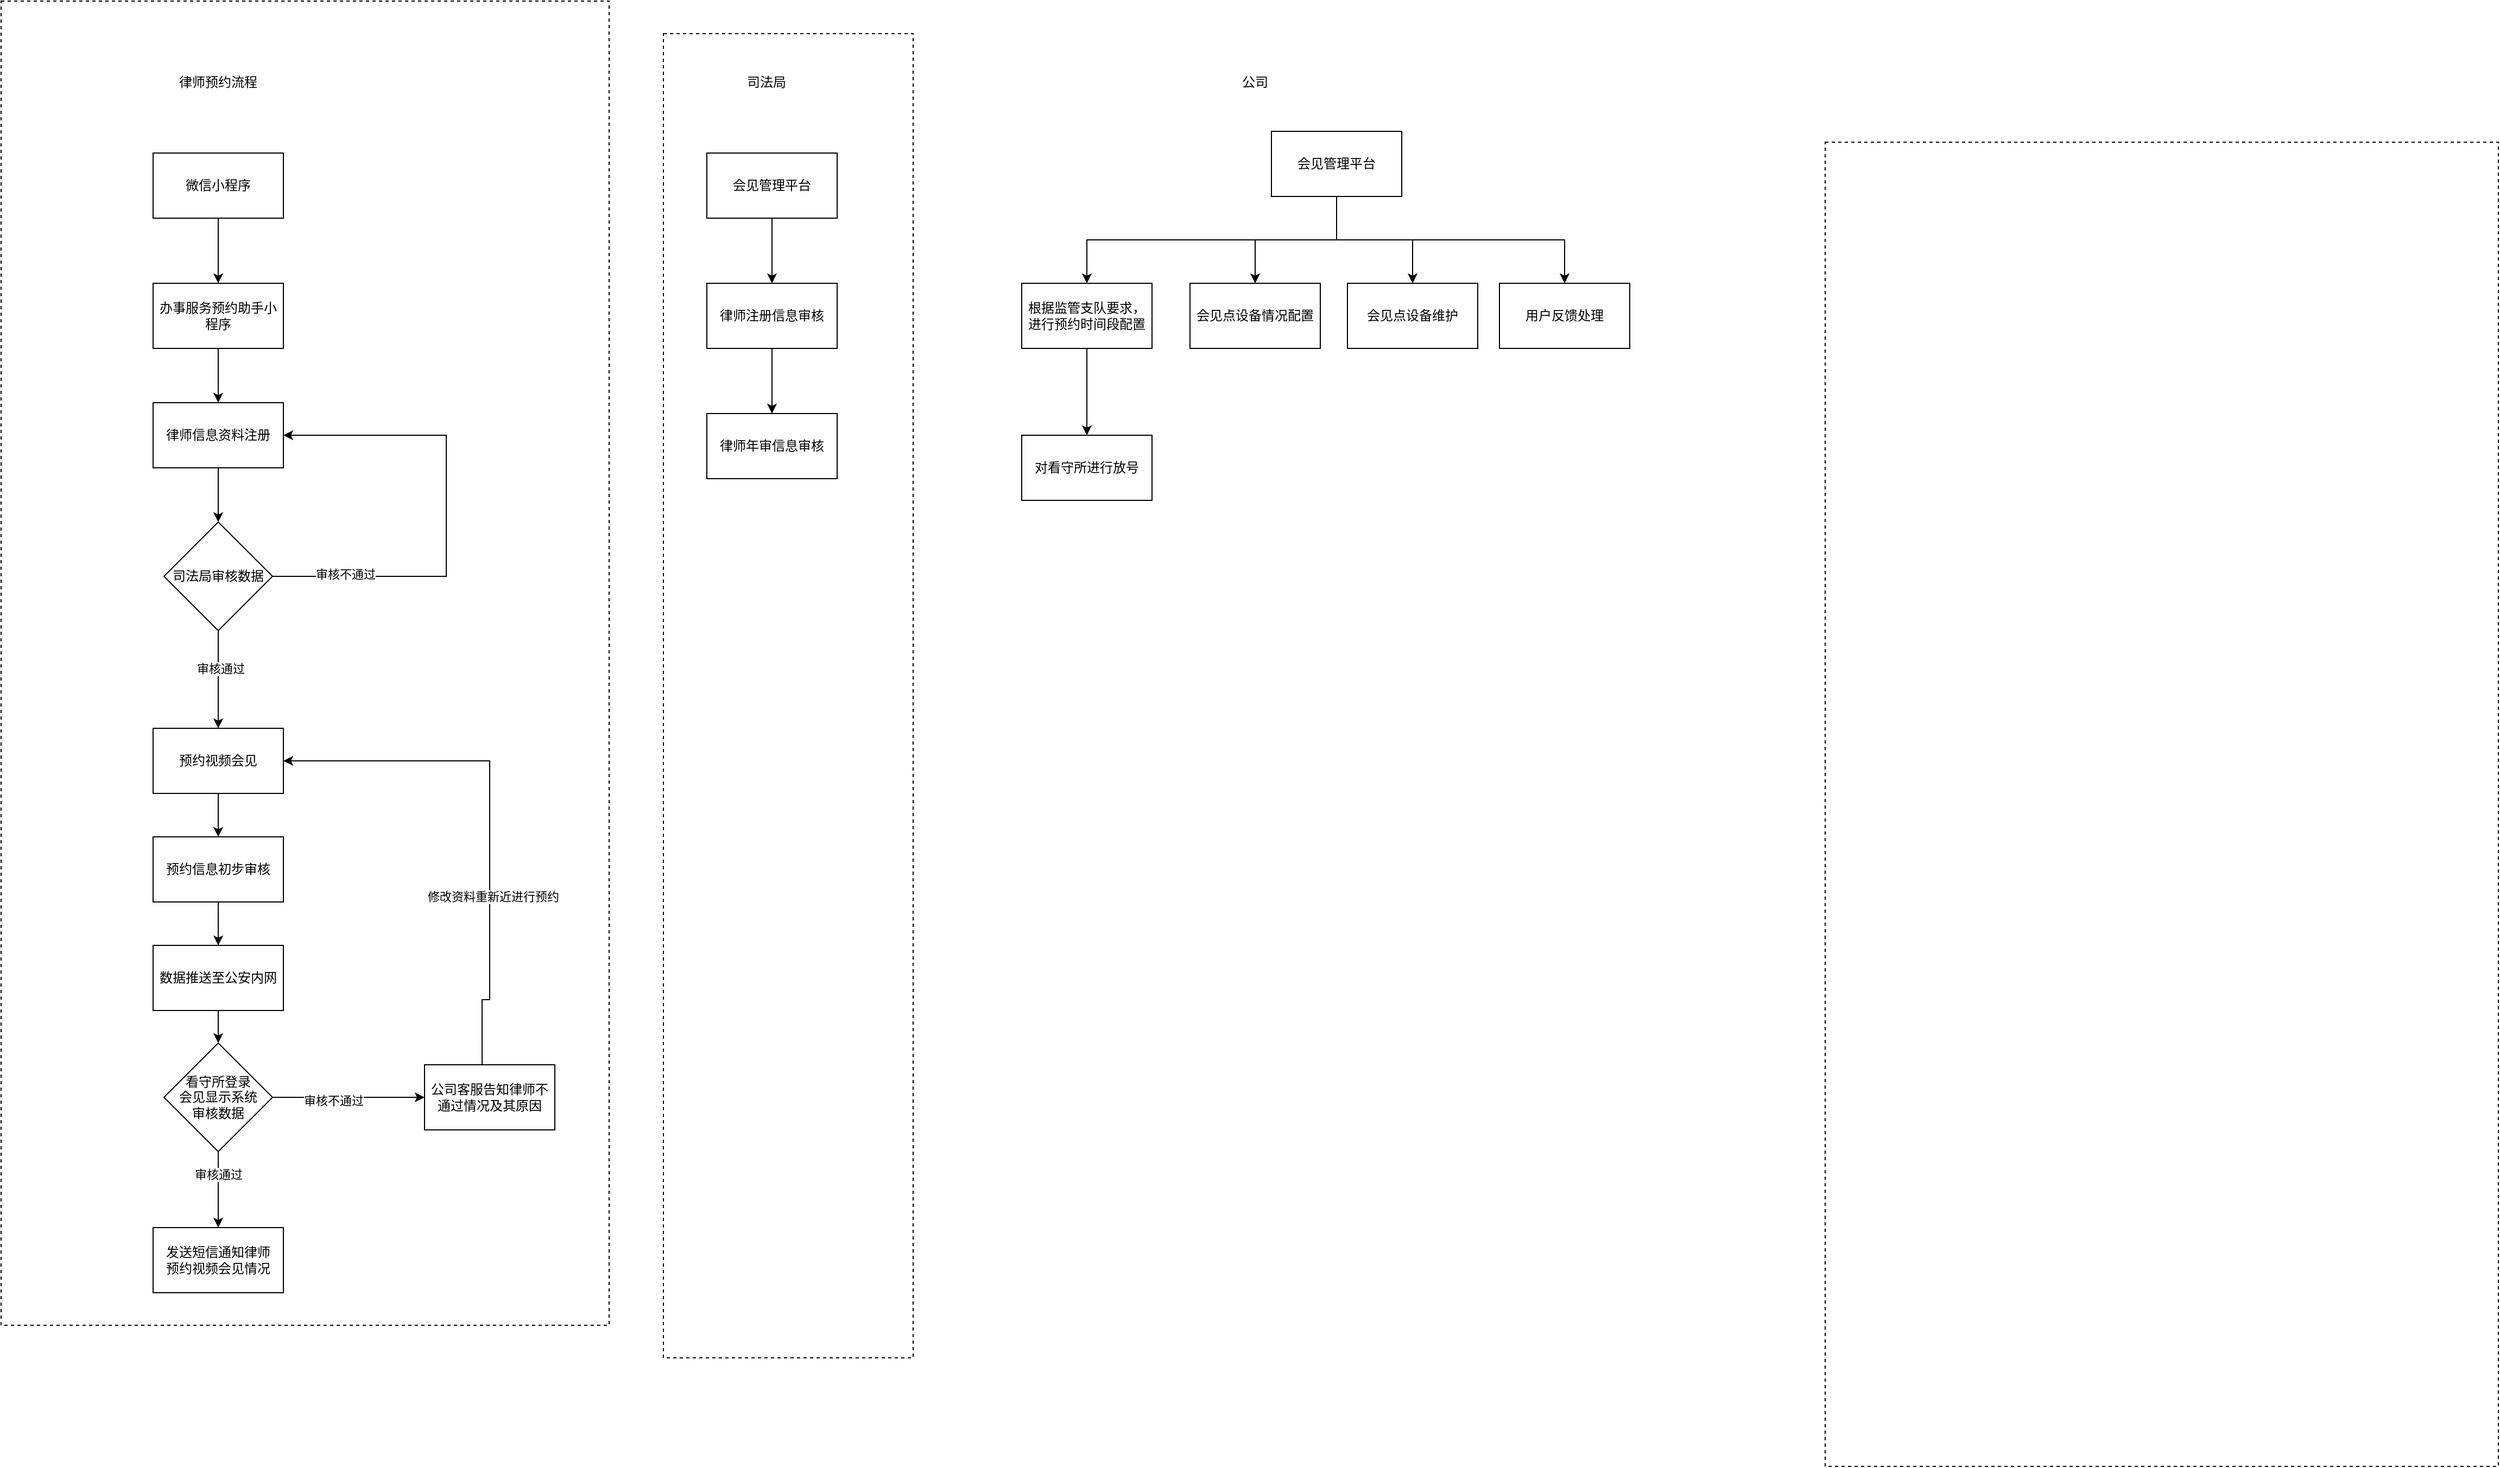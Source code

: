 <mxfile version="26.2.10">
  <diagram id="C5RBs43oDa-KdzZeNtuy" name="Page-1">
    <mxGraphModel dx="2612" dy="2108" grid="1" gridSize="10" guides="1" tooltips="1" connect="1" arrows="1" fold="1" page="1" pageScale="1" pageWidth="827" pageHeight="1169" math="0" shadow="0">
      <root>
        <mxCell id="WIyWlLk6GJQsqaUBKTNV-0" />
        <mxCell id="WIyWlLk6GJQsqaUBKTNV-1" parent="WIyWlLk6GJQsqaUBKTNV-0" />
        <mxCell id="S2FNDMp0x8_p2Qf94cD2-57" value="" style="rounded=0;whiteSpace=wrap;html=1;dashed=1;" vertex="1" parent="WIyWlLk6GJQsqaUBKTNV-1">
          <mxGeometry x="1600" y="20" width="620" height="1220" as="geometry" />
        </mxCell>
        <mxCell id="S2FNDMp0x8_p2Qf94cD2-55" value="" style="rounded=0;whiteSpace=wrap;html=1;dashed=1;" vertex="1" parent="WIyWlLk6GJQsqaUBKTNV-1">
          <mxGeometry x="530" y="-80" width="230" height="1220" as="geometry" />
        </mxCell>
        <mxCell id="S2FNDMp0x8_p2Qf94cD2-41" value="" style="rounded=0;whiteSpace=wrap;html=1;dashed=1;" vertex="1" parent="WIyWlLk6GJQsqaUBKTNV-1">
          <mxGeometry x="-80" y="-110" width="560" height="1220" as="geometry" />
        </mxCell>
        <mxCell id="S2FNDMp0x8_p2Qf94cD2-7" style="edgeStyle=orthogonalEdgeStyle;rounded=0;orthogonalLoop=1;jettySize=auto;html=1;exitX=0.5;exitY=1;exitDx=0;exitDy=0;entryX=0.5;entryY=0;entryDx=0;entryDy=0;" edge="1" parent="WIyWlLk6GJQsqaUBKTNV-1" source="S2FNDMp0x8_p2Qf94cD2-0" target="S2FNDMp0x8_p2Qf94cD2-6">
          <mxGeometry relative="1" as="geometry" />
        </mxCell>
        <mxCell id="S2FNDMp0x8_p2Qf94cD2-0" value="办事服务预约助手小程序" style="rounded=0;whiteSpace=wrap;html=1;" vertex="1" parent="WIyWlLk6GJQsqaUBKTNV-1">
          <mxGeometry x="60" y="150" width="120" height="60" as="geometry" />
        </mxCell>
        <mxCell id="S2FNDMp0x8_p2Qf94cD2-3" style="edgeStyle=orthogonalEdgeStyle;rounded=0;orthogonalLoop=1;jettySize=auto;html=1;" edge="1" parent="WIyWlLk6GJQsqaUBKTNV-1" source="S2FNDMp0x8_p2Qf94cD2-2" target="S2FNDMp0x8_p2Qf94cD2-0">
          <mxGeometry relative="1" as="geometry" />
        </mxCell>
        <mxCell id="S2FNDMp0x8_p2Qf94cD2-2" value="微信小程序" style="rounded=0;whiteSpace=wrap;html=1;" vertex="1" parent="WIyWlLk6GJQsqaUBKTNV-1">
          <mxGeometry x="60" y="30" width="120" height="60" as="geometry" />
        </mxCell>
        <mxCell id="S2FNDMp0x8_p2Qf94cD2-9" style="edgeStyle=orthogonalEdgeStyle;rounded=0;orthogonalLoop=1;jettySize=auto;html=1;exitX=0.5;exitY=1;exitDx=0;exitDy=0;" edge="1" parent="WIyWlLk6GJQsqaUBKTNV-1" source="S2FNDMp0x8_p2Qf94cD2-6">
          <mxGeometry relative="1" as="geometry">
            <mxPoint x="120" y="370" as="targetPoint" />
          </mxGeometry>
        </mxCell>
        <mxCell id="S2FNDMp0x8_p2Qf94cD2-6" value="律师信息资料注册" style="rounded=0;whiteSpace=wrap;html=1;" vertex="1" parent="WIyWlLk6GJQsqaUBKTNV-1">
          <mxGeometry x="60" y="260" width="120" height="60" as="geometry" />
        </mxCell>
        <mxCell id="S2FNDMp0x8_p2Qf94cD2-18" style="edgeStyle=orthogonalEdgeStyle;rounded=0;orthogonalLoop=1;jettySize=auto;html=1;exitX=0.5;exitY=1;exitDx=0;exitDy=0;entryX=0.5;entryY=0;entryDx=0;entryDy=0;" edge="1" parent="WIyWlLk6GJQsqaUBKTNV-1" source="S2FNDMp0x8_p2Qf94cD2-14" target="S2FNDMp0x8_p2Qf94cD2-16">
          <mxGeometry relative="1" as="geometry" />
        </mxCell>
        <mxCell id="S2FNDMp0x8_p2Qf94cD2-19" value="审核通过" style="edgeLabel;html=1;align=center;verticalAlign=middle;resizable=0;points=[];" vertex="1" connectable="0" parent="S2FNDMp0x8_p2Qf94cD2-18">
          <mxGeometry x="-0.233" y="2" relative="1" as="geometry">
            <mxPoint as="offset" />
          </mxGeometry>
        </mxCell>
        <mxCell id="S2FNDMp0x8_p2Qf94cD2-20" style="edgeStyle=orthogonalEdgeStyle;rounded=0;orthogonalLoop=1;jettySize=auto;html=1;entryX=1;entryY=0.5;entryDx=0;entryDy=0;" edge="1" parent="WIyWlLk6GJQsqaUBKTNV-1" source="S2FNDMp0x8_p2Qf94cD2-14" target="S2FNDMp0x8_p2Qf94cD2-6">
          <mxGeometry relative="1" as="geometry">
            <Array as="points">
              <mxPoint x="330" y="420" />
              <mxPoint x="330" y="290" />
            </Array>
          </mxGeometry>
        </mxCell>
        <mxCell id="S2FNDMp0x8_p2Qf94cD2-21" value="审核不通过" style="edgeLabel;html=1;align=center;verticalAlign=middle;resizable=0;points=[];" vertex="1" connectable="0" parent="S2FNDMp0x8_p2Qf94cD2-20">
          <mxGeometry x="-0.696" y="2" relative="1" as="geometry">
            <mxPoint as="offset" />
          </mxGeometry>
        </mxCell>
        <mxCell id="S2FNDMp0x8_p2Qf94cD2-14" value="司法局审核数据" style="rhombus;whiteSpace=wrap;html=1;" vertex="1" parent="WIyWlLk6GJQsqaUBKTNV-1">
          <mxGeometry x="70" y="370" width="100" height="100" as="geometry" />
        </mxCell>
        <mxCell id="S2FNDMp0x8_p2Qf94cD2-66" value="" style="edgeStyle=orthogonalEdgeStyle;rounded=0;orthogonalLoop=1;jettySize=auto;html=1;" edge="1" parent="WIyWlLk6GJQsqaUBKTNV-1" source="S2FNDMp0x8_p2Qf94cD2-16" target="S2FNDMp0x8_p2Qf94cD2-65">
          <mxGeometry relative="1" as="geometry" />
        </mxCell>
        <mxCell id="S2FNDMp0x8_p2Qf94cD2-16" value="预约视频会见" style="rounded=0;whiteSpace=wrap;html=1;" vertex="1" parent="WIyWlLk6GJQsqaUBKTNV-1">
          <mxGeometry x="60" y="560" width="120" height="60" as="geometry" />
        </mxCell>
        <mxCell id="S2FNDMp0x8_p2Qf94cD2-27" style="edgeStyle=orthogonalEdgeStyle;rounded=0;orthogonalLoop=1;jettySize=auto;html=1;exitX=0.5;exitY=1;exitDx=0;exitDy=0;entryX=0.5;entryY=0;entryDx=0;entryDy=0;" edge="1" parent="WIyWlLk6GJQsqaUBKTNV-1" source="S2FNDMp0x8_p2Qf94cD2-25" target="S2FNDMp0x8_p2Qf94cD2-26">
          <mxGeometry relative="1" as="geometry" />
        </mxCell>
        <mxCell id="S2FNDMp0x8_p2Qf94cD2-25" value="数据推送至公安内网" style="rounded=0;whiteSpace=wrap;html=1;" vertex="1" parent="WIyWlLk6GJQsqaUBKTNV-1">
          <mxGeometry x="60" y="760" width="120" height="60" as="geometry" />
        </mxCell>
        <mxCell id="S2FNDMp0x8_p2Qf94cD2-30" style="edgeStyle=orthogonalEdgeStyle;rounded=0;orthogonalLoop=1;jettySize=auto;html=1;exitX=0.5;exitY=1;exitDx=0;exitDy=0;entryX=0.5;entryY=0;entryDx=0;entryDy=0;" edge="1" parent="WIyWlLk6GJQsqaUBKTNV-1" source="S2FNDMp0x8_p2Qf94cD2-26" target="S2FNDMp0x8_p2Qf94cD2-29">
          <mxGeometry relative="1" as="geometry">
            <Array as="points">
              <mxPoint x="120" y="930" />
              <mxPoint x="120" y="930" />
            </Array>
          </mxGeometry>
        </mxCell>
        <mxCell id="S2FNDMp0x8_p2Qf94cD2-31" value="审核通过" style="edgeLabel;html=1;align=center;verticalAlign=middle;resizable=0;points=[];" vertex="1" connectable="0" parent="S2FNDMp0x8_p2Qf94cD2-30">
          <mxGeometry x="-0.4" y="1" relative="1" as="geometry">
            <mxPoint x="-1" y="28" as="offset" />
          </mxGeometry>
        </mxCell>
        <mxCell id="S2FNDMp0x8_p2Qf94cD2-32" style="edgeStyle=orthogonalEdgeStyle;rounded=0;orthogonalLoop=1;jettySize=auto;html=1;exitX=1;exitY=0.5;exitDx=0;exitDy=0;entryX=0;entryY=0.5;entryDx=0;entryDy=0;" edge="1" parent="WIyWlLk6GJQsqaUBKTNV-1" source="S2FNDMp0x8_p2Qf94cD2-26" target="S2FNDMp0x8_p2Qf94cD2-36">
          <mxGeometry relative="1" as="geometry">
            <mxPoint x="480" y="840" as="targetPoint" />
            <Array as="points">
              <mxPoint x="260" y="900" />
              <mxPoint x="260" y="900" />
            </Array>
          </mxGeometry>
        </mxCell>
        <mxCell id="S2FNDMp0x8_p2Qf94cD2-33" value="审核不通过" style="edgeLabel;html=1;align=center;verticalAlign=middle;resizable=0;points=[];" vertex="1" connectable="0" parent="S2FNDMp0x8_p2Qf94cD2-32">
          <mxGeometry x="-0.204" y="-3" relative="1" as="geometry">
            <mxPoint as="offset" />
          </mxGeometry>
        </mxCell>
        <mxCell id="S2FNDMp0x8_p2Qf94cD2-26" value="看守所登录&lt;div&gt;会见显示系统&lt;/div&gt;&lt;div&gt;审核数据&lt;/div&gt;" style="rhombus;whiteSpace=wrap;html=1;" vertex="1" parent="WIyWlLk6GJQsqaUBKTNV-1">
          <mxGeometry x="70" y="850" width="100" height="100" as="geometry" />
        </mxCell>
        <mxCell id="S2FNDMp0x8_p2Qf94cD2-29" value="发送短信通知律师&lt;div&gt;预约视频会见情况&lt;/div&gt;" style="rounded=0;whiteSpace=wrap;html=1;" vertex="1" parent="WIyWlLk6GJQsqaUBKTNV-1">
          <mxGeometry x="60" y="1020" width="120" height="60" as="geometry" />
        </mxCell>
        <mxCell id="S2FNDMp0x8_p2Qf94cD2-37" style="edgeStyle=orthogonalEdgeStyle;rounded=0;orthogonalLoop=1;jettySize=auto;html=1;entryX=1;entryY=0.5;entryDx=0;entryDy=0;exitX=0.442;exitY=0.033;exitDx=0;exitDy=0;exitPerimeter=0;" edge="1" parent="WIyWlLk6GJQsqaUBKTNV-1" source="S2FNDMp0x8_p2Qf94cD2-36" target="S2FNDMp0x8_p2Qf94cD2-16">
          <mxGeometry relative="1" as="geometry">
            <mxPoint x="470" y="810" as="sourcePoint" />
            <mxPoint x="270" y="575" as="targetPoint" />
            <Array as="points">
              <mxPoint x="363" y="810" />
              <mxPoint x="370" y="810" />
              <mxPoint x="370" y="590" />
            </Array>
          </mxGeometry>
        </mxCell>
        <mxCell id="S2FNDMp0x8_p2Qf94cD2-38" value="修改资料重新近进行预约" style="edgeLabel;html=1;align=center;verticalAlign=middle;resizable=0;points=[];" vertex="1" connectable="0" parent="S2FNDMp0x8_p2Qf94cD2-37">
          <mxGeometry x="-0.315" y="-3" relative="1" as="geometry">
            <mxPoint as="offset" />
          </mxGeometry>
        </mxCell>
        <mxCell id="S2FNDMp0x8_p2Qf94cD2-36" value="公司客服告知律师不通过情况及其原因" style="rounded=0;whiteSpace=wrap;html=1;" vertex="1" parent="WIyWlLk6GJQsqaUBKTNV-1">
          <mxGeometry x="310" y="870" width="120" height="60" as="geometry" />
        </mxCell>
        <mxCell id="S2FNDMp0x8_p2Qf94cD2-42" value="律师预约流程" style="text;html=1;align=center;verticalAlign=middle;whiteSpace=wrap;rounded=0;" vertex="1" parent="WIyWlLk6GJQsqaUBKTNV-1">
          <mxGeometry x="65" y="-50" width="110" height="30" as="geometry" />
        </mxCell>
        <mxCell id="S2FNDMp0x8_p2Qf94cD2-45" style="edgeStyle=orthogonalEdgeStyle;rounded=0;orthogonalLoop=1;jettySize=auto;html=1;entryX=0.5;entryY=0;entryDx=0;entryDy=0;" edge="1" parent="WIyWlLk6GJQsqaUBKTNV-1" source="S2FNDMp0x8_p2Qf94cD2-43" target="S2FNDMp0x8_p2Qf94cD2-44">
          <mxGeometry relative="1" as="geometry" />
        </mxCell>
        <mxCell id="S2FNDMp0x8_p2Qf94cD2-43" value="会见管理平台" style="rounded=0;whiteSpace=wrap;html=1;" vertex="1" parent="WIyWlLk6GJQsqaUBKTNV-1">
          <mxGeometry x="570" y="30" width="120" height="60" as="geometry" />
        </mxCell>
        <mxCell id="S2FNDMp0x8_p2Qf94cD2-47" style="edgeStyle=orthogonalEdgeStyle;rounded=0;orthogonalLoop=1;jettySize=auto;html=1;exitX=0.5;exitY=1;exitDx=0;exitDy=0;" edge="1" parent="WIyWlLk6GJQsqaUBKTNV-1" source="S2FNDMp0x8_p2Qf94cD2-44" target="S2FNDMp0x8_p2Qf94cD2-46">
          <mxGeometry relative="1" as="geometry" />
        </mxCell>
        <mxCell id="S2FNDMp0x8_p2Qf94cD2-44" value="律师注册信息审核" style="rounded=0;whiteSpace=wrap;html=1;" vertex="1" parent="WIyWlLk6GJQsqaUBKTNV-1">
          <mxGeometry x="570" y="150" width="120" height="60" as="geometry" />
        </mxCell>
        <mxCell id="S2FNDMp0x8_p2Qf94cD2-46" value="律师年审信息审核" style="rounded=0;whiteSpace=wrap;html=1;" vertex="1" parent="WIyWlLk6GJQsqaUBKTNV-1">
          <mxGeometry x="570" y="270" width="120" height="60" as="geometry" />
        </mxCell>
        <mxCell id="S2FNDMp0x8_p2Qf94cD2-48" value="司法局" style="text;html=1;align=center;verticalAlign=middle;whiteSpace=wrap;rounded=0;" vertex="1" parent="WIyWlLk6GJQsqaUBKTNV-1">
          <mxGeometry x="570" y="-50" width="110" height="30" as="geometry" />
        </mxCell>
        <mxCell id="S2FNDMp0x8_p2Qf94cD2-73" value="" style="edgeStyle=orthogonalEdgeStyle;rounded=0;orthogonalLoop=1;jettySize=auto;html=1;" edge="1" parent="WIyWlLk6GJQsqaUBKTNV-1" source="S2FNDMp0x8_p2Qf94cD2-49" target="S2FNDMp0x8_p2Qf94cD2-62">
          <mxGeometry relative="1" as="geometry" />
        </mxCell>
        <mxCell id="S2FNDMp0x8_p2Qf94cD2-77" style="edgeStyle=orthogonalEdgeStyle;rounded=0;orthogonalLoop=1;jettySize=auto;html=1;" edge="1" parent="WIyWlLk6GJQsqaUBKTNV-1" source="S2FNDMp0x8_p2Qf94cD2-49" target="S2FNDMp0x8_p2Qf94cD2-69">
          <mxGeometry relative="1" as="geometry" />
        </mxCell>
        <mxCell id="S2FNDMp0x8_p2Qf94cD2-78" style="edgeStyle=orthogonalEdgeStyle;rounded=0;orthogonalLoop=1;jettySize=auto;html=1;exitX=0.5;exitY=1;exitDx=0;exitDy=0;" edge="1" parent="WIyWlLk6GJQsqaUBKTNV-1" source="S2FNDMp0x8_p2Qf94cD2-49" target="S2FNDMp0x8_p2Qf94cD2-75">
          <mxGeometry relative="1" as="geometry" />
        </mxCell>
        <mxCell id="S2FNDMp0x8_p2Qf94cD2-79" style="edgeStyle=orthogonalEdgeStyle;rounded=0;orthogonalLoop=1;jettySize=auto;html=1;entryX=0.5;entryY=0;entryDx=0;entryDy=0;exitX=0.5;exitY=1;exitDx=0;exitDy=0;" edge="1" parent="WIyWlLk6GJQsqaUBKTNV-1" source="S2FNDMp0x8_p2Qf94cD2-49" target="S2FNDMp0x8_p2Qf94cD2-50">
          <mxGeometry relative="1" as="geometry" />
        </mxCell>
        <mxCell id="S2FNDMp0x8_p2Qf94cD2-49" value="会见管理平台" style="rounded=0;whiteSpace=wrap;html=1;" vertex="1" parent="WIyWlLk6GJQsqaUBKTNV-1">
          <mxGeometry x="1090" y="10" width="120" height="60" as="geometry" />
        </mxCell>
        <mxCell id="S2FNDMp0x8_p2Qf94cD2-53" value="" style="edgeStyle=orthogonalEdgeStyle;rounded=0;orthogonalLoop=1;jettySize=auto;html=1;" edge="1" parent="WIyWlLk6GJQsqaUBKTNV-1" source="S2FNDMp0x8_p2Qf94cD2-50" target="S2FNDMp0x8_p2Qf94cD2-52">
          <mxGeometry relative="1" as="geometry" />
        </mxCell>
        <mxCell id="S2FNDMp0x8_p2Qf94cD2-50" value="根据监管支队要求，进行预约时间段配置" style="whiteSpace=wrap;html=1;rounded=0;" vertex="1" parent="WIyWlLk6GJQsqaUBKTNV-1">
          <mxGeometry x="860" y="150" width="120" height="60" as="geometry" />
        </mxCell>
        <mxCell id="S2FNDMp0x8_p2Qf94cD2-52" value="对看守所进行放号" style="whiteSpace=wrap;html=1;rounded=0;" vertex="1" parent="WIyWlLk6GJQsqaUBKTNV-1">
          <mxGeometry x="860" y="290" width="120" height="60" as="geometry" />
        </mxCell>
        <mxCell id="S2FNDMp0x8_p2Qf94cD2-58" value="公司" style="text;html=1;align=center;verticalAlign=middle;whiteSpace=wrap;rounded=0;" vertex="1" parent="WIyWlLk6GJQsqaUBKTNV-1">
          <mxGeometry x="1020" y="-50" width="110" height="30" as="geometry" />
        </mxCell>
        <mxCell id="S2FNDMp0x8_p2Qf94cD2-62" value="会见点设备情况配置" style="whiteSpace=wrap;html=1;rounded=0;" vertex="1" parent="WIyWlLk6GJQsqaUBKTNV-1">
          <mxGeometry x="1015" y="150" width="120" height="60" as="geometry" />
        </mxCell>
        <mxCell id="S2FNDMp0x8_p2Qf94cD2-68" value="" style="edgeStyle=orthogonalEdgeStyle;rounded=0;orthogonalLoop=1;jettySize=auto;html=1;" edge="1" parent="WIyWlLk6GJQsqaUBKTNV-1" source="S2FNDMp0x8_p2Qf94cD2-65" target="S2FNDMp0x8_p2Qf94cD2-25">
          <mxGeometry relative="1" as="geometry" />
        </mxCell>
        <mxCell id="S2FNDMp0x8_p2Qf94cD2-65" value="预约信息初步审核" style="rounded=0;whiteSpace=wrap;html=1;" vertex="1" parent="WIyWlLk6GJQsqaUBKTNV-1">
          <mxGeometry x="60" y="660" width="120" height="60" as="geometry" />
        </mxCell>
        <mxCell id="S2FNDMp0x8_p2Qf94cD2-69" value="会见点设备维护" style="whiteSpace=wrap;html=1;rounded=0;" vertex="1" parent="WIyWlLk6GJQsqaUBKTNV-1">
          <mxGeometry x="1160" y="150" width="120" height="60" as="geometry" />
        </mxCell>
        <mxCell id="S2FNDMp0x8_p2Qf94cD2-75" value="用户反馈处理" style="whiteSpace=wrap;html=1;rounded=0;" vertex="1" parent="WIyWlLk6GJQsqaUBKTNV-1">
          <mxGeometry x="1300" y="150" width="120" height="60" as="geometry" />
        </mxCell>
      </root>
    </mxGraphModel>
  </diagram>
</mxfile>
